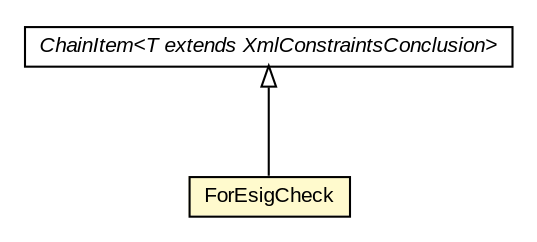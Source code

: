 #!/usr/local/bin/dot
#
# Class diagram 
# Generated by UMLGraph version R5_6-24-gf6e263 (http://www.umlgraph.org/)
#

digraph G {
	edge [fontname="arial",fontsize=10,labelfontname="arial",labelfontsize=10];
	node [fontname="arial",fontsize=10,shape=plaintext];
	nodesep=0.25;
	ranksep=0.5;
	// eu.europa.esig.dss.validation.process.ChainItem<T extends eu.europa.esig.dss.jaxb.detailedreport.XmlConstraintsConclusion>
	c363000 [label=<<table title="eu.europa.esig.dss.validation.process.ChainItem" border="0" cellborder="1" cellspacing="0" cellpadding="2" port="p" href="../../../ChainItem.html">
		<tr><td><table border="0" cellspacing="0" cellpadding="1">
<tr><td align="center" balign="center"><font face="arial italic"> ChainItem&lt;T extends XmlConstraintsConclusion&gt; </font></td></tr>
		</table></td></tr>
		</table>>, URL="../../../ChainItem.html", fontname="arial", fontcolor="black", fontsize=10.0];
	// eu.europa.esig.dss.validation.process.qualification.certificate.checks.ForEsigCheck
	c363104 [label=<<table title="eu.europa.esig.dss.validation.process.qualification.certificate.checks.ForEsigCheck" border="0" cellborder="1" cellspacing="0" cellpadding="2" port="p" bgcolor="lemonChiffon" href="./ForEsigCheck.html">
		<tr><td><table border="0" cellspacing="0" cellpadding="1">
<tr><td align="center" balign="center"> ForEsigCheck </td></tr>
		</table></td></tr>
		</table>>, URL="./ForEsigCheck.html", fontname="arial", fontcolor="black", fontsize=10.0];
	//eu.europa.esig.dss.validation.process.qualification.certificate.checks.ForEsigCheck extends eu.europa.esig.dss.validation.process.ChainItem<eu.europa.esig.dss.jaxb.detailedreport.XmlValidationCertificateQualification>
	c363000:p -> c363104:p [dir=back,arrowtail=empty];
}

